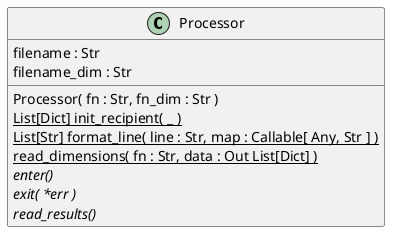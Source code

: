 @startuml

class Processor {
    filename : Str
    filename_dim : Str
    Processor( fn : Str, fn_dim : Str )
    {static} List[Dict] init_recipient( _ )
    {static} List[Str] format_line( line : Str, map : Callable[ Any, Str ] )
    {static} read_dimensions( fn : Str, data : Out List[Dict] )
    {abstract} enter()
    {abstract} exit( *err )
    {abstract} read_results()
}

@enduml
